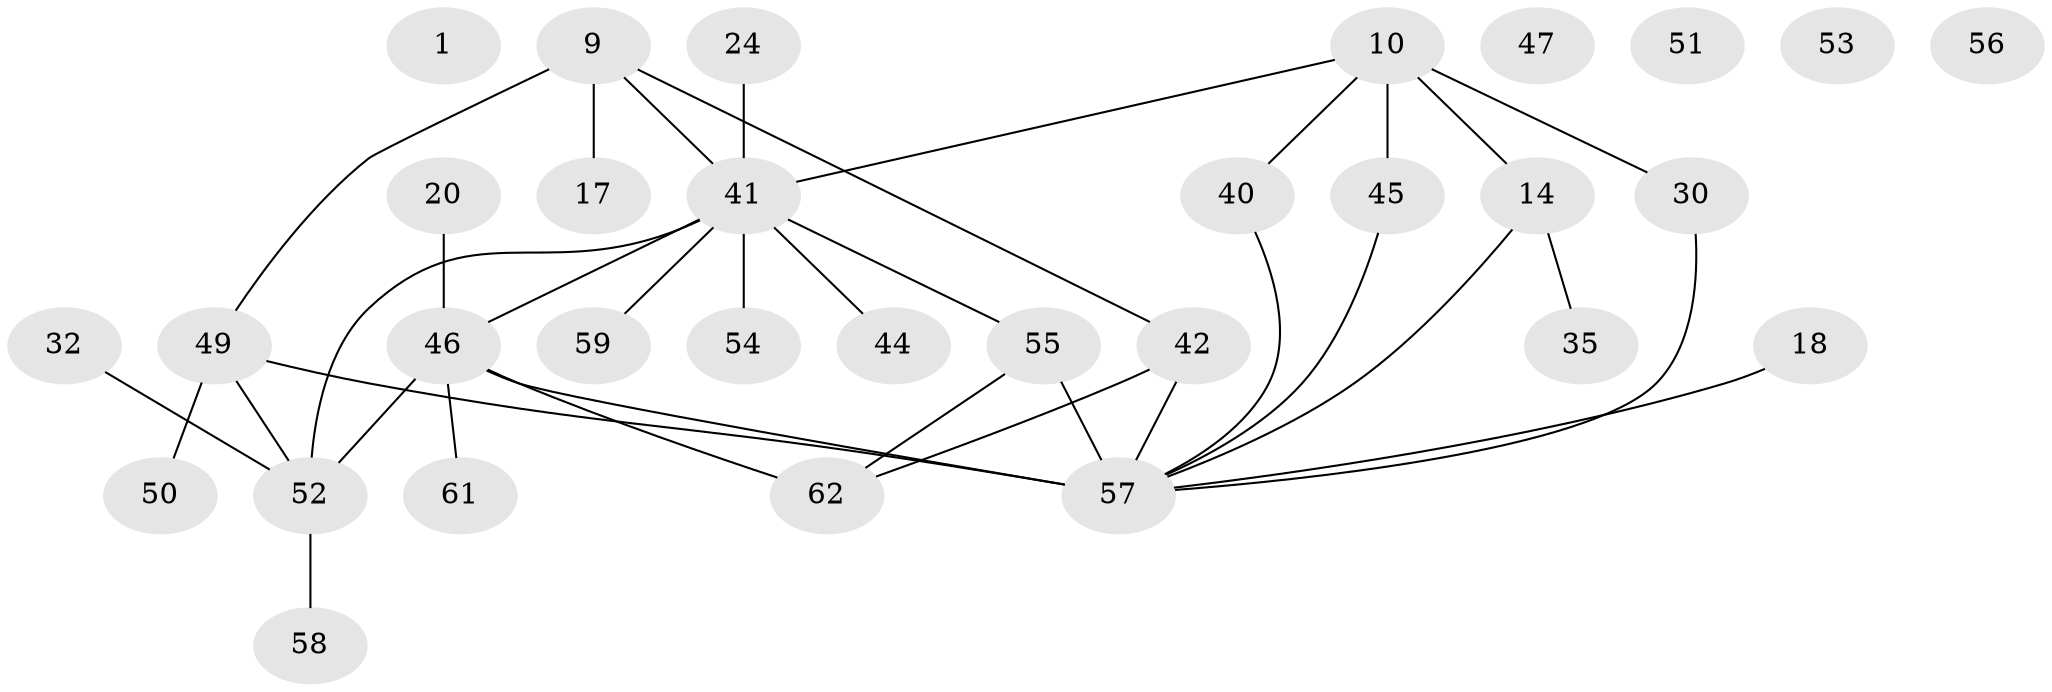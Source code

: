 // original degree distribution, {0: 0.08064516129032258, 1: 0.24193548387096775, 3: 0.24193548387096775, 2: 0.22580645161290322, 5: 0.11290322580645161, 7: 0.016129032258064516, 4: 0.06451612903225806, 6: 0.016129032258064516}
// Generated by graph-tools (version 1.1) at 2025/40/03/09/25 04:40:39]
// undirected, 31 vertices, 36 edges
graph export_dot {
graph [start="1"]
  node [color=gray90,style=filled];
  1;
  9;
  10;
  14 [super="+3"];
  17;
  18;
  20;
  24;
  30 [super="+4"];
  32;
  35;
  40 [super="+28+31+34"];
  41 [super="+39+22"];
  42;
  44;
  45;
  46 [super="+7+16"];
  47;
  49 [super="+48"];
  50;
  51;
  52 [super="+12+36+33"];
  53;
  54 [super="+2"];
  55;
  56;
  57 [super="+19+43"];
  58;
  59;
  61 [super="+8"];
  62 [super="+37+27+6+23+60"];
  9 -- 17;
  9 -- 42;
  9 -- 49 [weight=2];
  9 -- 41;
  10 -- 14 [weight=2];
  10 -- 41 [weight=2];
  10 -- 45;
  10 -- 40;
  10 -- 30;
  14 -- 35;
  14 -- 57;
  18 -- 57;
  20 -- 46;
  24 -- 41;
  30 -- 57;
  32 -- 52;
  40 -- 57;
  41 -- 46;
  41 -- 55;
  41 -- 44;
  41 -- 52;
  41 -- 54;
  41 -- 59;
  42 -- 57;
  42 -- 62;
  45 -- 57;
  46 -- 61;
  46 -- 62 [weight=2];
  46 -- 52 [weight=2];
  46 -- 57 [weight=2];
  49 -- 57;
  49 -- 50;
  49 -- 52 [weight=2];
  52 -- 58;
  55 -- 57 [weight=3];
  55 -- 62;
}
